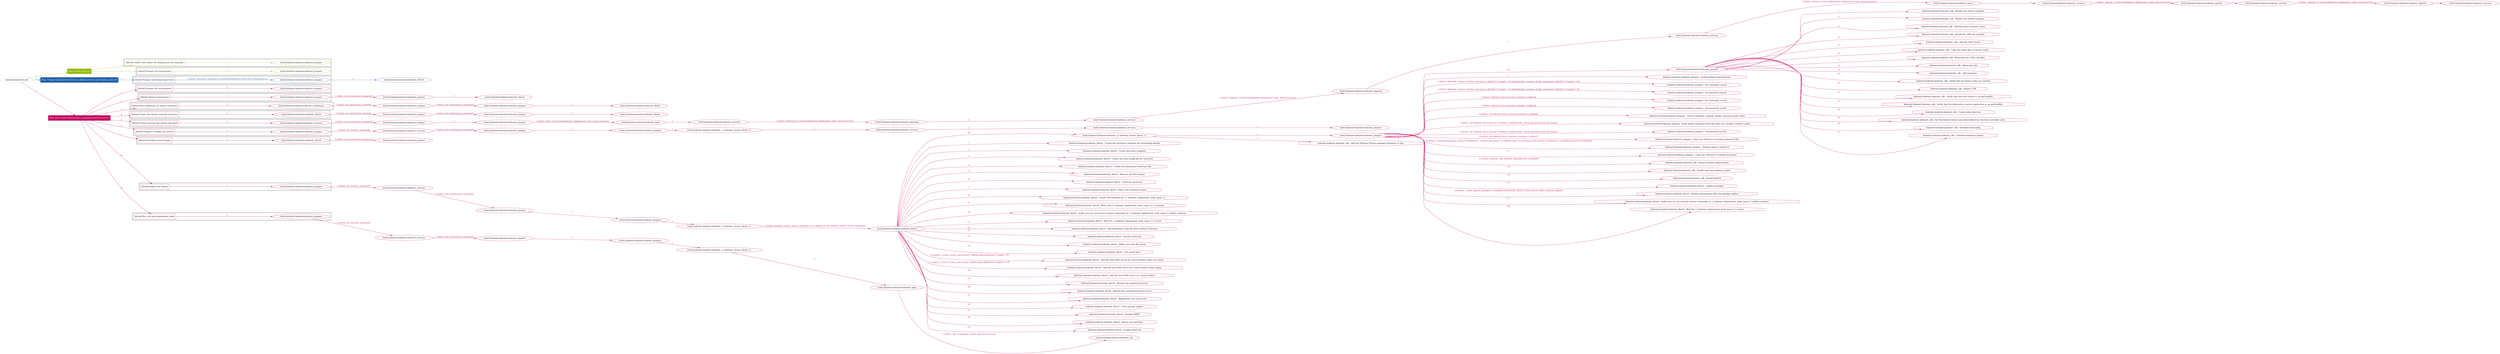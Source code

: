 digraph {
	graph [concentrate=true ordering=in rankdir=LR ratio=fill]
	edge [esep=5 sep=10]
	"kubeinit/playbook.yml" [id=root_node style=dotted]
	play_aae5579f [label="Play: Initial setup (1)" color="#95bc10" fontcolor="#ffffff" id=play_aae5579f shape=box style=filled tooltip=localhost]
	"kubeinit/playbook.yml" -> play_aae5579f [label="1 " color="#95bc10" fontcolor="#95bc10" id=edge_245062eb labeltooltip="1 " tooltip="1 "]
	subgraph "kubeinit.kubeinit.kubeinit_prepare" {
		role_b42b9b56 [label="[role] kubeinit.kubeinit.kubeinit_prepare" color="#95bc10" id=role_b42b9b56 tooltip="kubeinit.kubeinit.kubeinit_prepare"]
	}
	subgraph "kubeinit.kubeinit.kubeinit_prepare" {
		role_342c2dfe [label="[role] kubeinit.kubeinit.kubeinit_prepare" color="#95bc10" id=role_342c2dfe tooltip="kubeinit.kubeinit.kubeinit_prepare"]
	}
	subgraph "Play: Initial setup (1)" {
		play_aae5579f -> block_c3ea1d28 [label=1 color="#95bc10" fontcolor="#95bc10" id=edge_e703bfe7 labeltooltip=1 tooltip=1]
		subgraph cluster_block_c3ea1d28 {
			block_c3ea1d28 [label="[block] Gather facts about the deployment environment" color="#95bc10" id=block_c3ea1d28 labeltooltip="Gather facts about the deployment environment" shape=box tooltip="Gather facts about the deployment environment"]
			block_c3ea1d28 -> role_b42b9b56 [label="1 " color="#95bc10" fontcolor="#95bc10" id=edge_52a22aa9 labeltooltip="1 " tooltip="1 "]
		}
		play_aae5579f -> block_a3ead3e1 [label=2 color="#95bc10" fontcolor="#95bc10" id=edge_2a4ae859 labeltooltip=2 tooltip=2]
		subgraph cluster_block_a3ead3e1 {
			block_a3ead3e1 [label="[block] Prepare the hypervisors" color="#95bc10" id=block_a3ead3e1 labeltooltip="Prepare the hypervisors" shape=box tooltip="Prepare the hypervisors"]
			block_a3ead3e1 -> role_342c2dfe [label="1 " color="#95bc10" fontcolor="#95bc10" id=edge_5f9ef980 labeltooltip="1 " tooltip="1 "]
		}
	}
	play_ac97b51d [label="Play: Prepare all hypervisor hosts to deploy service and cluster nodes (0)" color="#2161ab" fontcolor="#ffffff" id=play_ac97b51d shape=box style=filled tooltip="Play: Prepare all hypervisor hosts to deploy service and cluster nodes (0)"]
	"kubeinit/playbook.yml" -> play_ac97b51d [label="2 " color="#2161ab" fontcolor="#2161ab" id=edge_1f5c86d6 labeltooltip="2 " tooltip="2 "]
	subgraph "kubeinit.kubeinit.kubeinit_libvirt" {
		role_cb6f570d [label="[role] kubeinit.kubeinit.kubeinit_libvirt" color="#2161ab" id=role_cb6f570d tooltip="kubeinit.kubeinit.kubeinit_libvirt"]
	}
	subgraph "kubeinit.kubeinit.kubeinit_prepare" {
		role_91ef0fc1 [label="[role] kubeinit.kubeinit.kubeinit_prepare" color="#2161ab" id=role_91ef0fc1 tooltip="kubeinit.kubeinit.kubeinit_prepare"]
		role_91ef0fc1 -> role_cb6f570d [label="1 " color="#2161ab" fontcolor="#2161ab" id=edge_7d0040c5 labeltooltip="1 " tooltip="1 "]
	}
	subgraph "Play: Prepare all hypervisor hosts to deploy service and cluster nodes (0)" {
		play_ac97b51d -> block_a32fe0f4 [label=1 color="#2161ab" fontcolor="#2161ab" id=edge_efaef16d labeltooltip=1 tooltip=1]
		subgraph cluster_block_a32fe0f4 {
			block_a32fe0f4 [label="[block] Prepare individual hypervisors" color="#2161ab" id=block_a32fe0f4 labeltooltip="Prepare individual hypervisors" shape=box tooltip="Prepare individual hypervisors"]
			block_a32fe0f4 -> role_91ef0fc1 [label="1 [when: inventory_hostname in hostvars['kubeinit-cluster-facts'].hypervisors]" color="#2161ab" fontcolor="#2161ab" id=edge_b94d5a4c labeltooltip="1 [when: inventory_hostname in hostvars['kubeinit-cluster-facts'].hypervisors]" tooltip="1 [when: inventory_hostname in hostvars['kubeinit-cluster-facts'].hypervisors]"]
		}
	}
	play_936fd65a [label="Play: Run cluster deployment on prepared hypervisors (1)" color="#c20a5d" fontcolor="#ffffff" id=play_936fd65a shape=box style=filled tooltip=localhost]
	"kubeinit/playbook.yml" -> play_936fd65a [label="3 " color="#c20a5d" fontcolor="#c20a5d" id=edge_5a27a895 labeltooltip="3 " tooltip="3 "]
	subgraph "kubeinit.kubeinit.kubeinit_prepare" {
		role_2ac3cd5d [label="[role] kubeinit.kubeinit.kubeinit_prepare" color="#c20a5d" id=role_2ac3cd5d tooltip="kubeinit.kubeinit.kubeinit_prepare"]
	}
	subgraph "kubeinit.kubeinit.kubeinit_libvirt" {
		role_0f4904f4 [label="[role] kubeinit.kubeinit.kubeinit_libvirt" color="#c20a5d" id=role_0f4904f4 tooltip="kubeinit.kubeinit.kubeinit_libvirt"]
	}
	subgraph "kubeinit.kubeinit.kubeinit_prepare" {
		role_ca233b10 [label="[role] kubeinit.kubeinit.kubeinit_prepare" color="#c20a5d" id=role_ca233b10 tooltip="kubeinit.kubeinit.kubeinit_prepare"]
		role_ca233b10 -> role_0f4904f4 [label="1 " color="#c20a5d" fontcolor="#c20a5d" id=edge_2a0ed8d2 labeltooltip="1 " tooltip="1 "]
	}
	subgraph "kubeinit.kubeinit.kubeinit_prepare" {
		role_16a78373 [label="[role] kubeinit.kubeinit.kubeinit_prepare" color="#c20a5d" id=role_16a78373 tooltip="kubeinit.kubeinit.kubeinit_prepare"]
		role_16a78373 -> role_ca233b10 [label="1 [when: not environment_prepared]" color="#c20a5d" fontcolor="#c20a5d" id=edge_b324b707 labeltooltip="1 [when: not environment_prepared]" tooltip="1 [when: not environment_prepared]"]
	}
	subgraph "kubeinit.kubeinit.kubeinit_libvirt" {
		role_cf29bd06 [label="[role] kubeinit.kubeinit.kubeinit_libvirt" color="#c20a5d" id=role_cf29bd06 tooltip="kubeinit.kubeinit.kubeinit_libvirt"]
	}
	subgraph "kubeinit.kubeinit.kubeinit_prepare" {
		role_1ae277d8 [label="[role] kubeinit.kubeinit.kubeinit_prepare" color="#c20a5d" id=role_1ae277d8 tooltip="kubeinit.kubeinit.kubeinit_prepare"]
		role_1ae277d8 -> role_cf29bd06 [label="1 " color="#c20a5d" fontcolor="#c20a5d" id=edge_62de5600 labeltooltip="1 " tooltip="1 "]
	}
	subgraph "kubeinit.kubeinit.kubeinit_prepare" {
		role_71be542e [label="[role] kubeinit.kubeinit.kubeinit_prepare" color="#c20a5d" id=role_71be542e tooltip="kubeinit.kubeinit.kubeinit_prepare"]
		role_71be542e -> role_1ae277d8 [label="1 [when: not environment_prepared]" color="#c20a5d" fontcolor="#c20a5d" id=edge_0198f72d labeltooltip="1 [when: not environment_prepared]" tooltip="1 [when: not environment_prepared]"]
	}
	subgraph "kubeinit.kubeinit.kubeinit_validations" {
		role_edfb6a26 [label="[role] kubeinit.kubeinit.kubeinit_validations" color="#c20a5d" id=role_edfb6a26 tooltip="kubeinit.kubeinit.kubeinit_validations"]
		role_edfb6a26 -> role_71be542e [label="1 [when: not hypervisors_cleaned]" color="#c20a5d" fontcolor="#c20a5d" id=edge_3193e548 labeltooltip="1 [when: not hypervisors_cleaned]" tooltip="1 [when: not hypervisors_cleaned]"]
	}
	subgraph "kubeinit.kubeinit.kubeinit_libvirt" {
		role_b3f9cfc2 [label="[role] kubeinit.kubeinit.kubeinit_libvirt" color="#c20a5d" id=role_b3f9cfc2 tooltip="kubeinit.kubeinit.kubeinit_libvirt"]
	}
	subgraph "kubeinit.kubeinit.kubeinit_prepare" {
		role_e59156c8 [label="[role] kubeinit.kubeinit.kubeinit_prepare" color="#c20a5d" id=role_e59156c8 tooltip="kubeinit.kubeinit.kubeinit_prepare"]
		role_e59156c8 -> role_b3f9cfc2 [label="1 " color="#c20a5d" fontcolor="#c20a5d" id=edge_97e5a172 labeltooltip="1 " tooltip="1 "]
	}
	subgraph "kubeinit.kubeinit.kubeinit_prepare" {
		role_98b8bcb9 [label="[role] kubeinit.kubeinit.kubeinit_prepare" color="#c20a5d" id=role_98b8bcb9 tooltip="kubeinit.kubeinit.kubeinit_prepare"]
		role_98b8bcb9 -> role_e59156c8 [label="1 [when: not environment_prepared]" color="#c20a5d" fontcolor="#c20a5d" id=edge_e7672ef4 labeltooltip="1 [when: not environment_prepared]" tooltip="1 [when: not environment_prepared]"]
	}
	subgraph "kubeinit.kubeinit.kubeinit_libvirt" {
		role_a28d9040 [label="[role] kubeinit.kubeinit.kubeinit_libvirt" color="#c20a5d" id=role_a28d9040 tooltip="kubeinit.kubeinit.kubeinit_libvirt"]
		role_a28d9040 -> role_98b8bcb9 [label="1 [when: not hypervisors_cleaned]" color="#c20a5d" fontcolor="#c20a5d" id=edge_8a3e3bf3 labeltooltip="1 [when: not hypervisors_cleaned]" tooltip="1 [when: not hypervisors_cleaned]"]
	}
	subgraph "kubeinit.kubeinit.kubeinit_services" {
		role_c08c07d2 [label="[role] kubeinit.kubeinit.kubeinit_services" color="#c20a5d" id=role_c08c07d2 tooltip="kubeinit.kubeinit.kubeinit_services"]
	}
	subgraph "kubeinit.kubeinit.kubeinit_registry" {
		role_a36d8e6c [label="[role] kubeinit.kubeinit.kubeinit_registry" color="#c20a5d" id=role_a36d8e6c tooltip="kubeinit.kubeinit.kubeinit_registry"]
		role_a36d8e6c -> role_c08c07d2 [label="1 " color="#c20a5d" fontcolor="#c20a5d" id=edge_01583a6e labeltooltip="1 " tooltip="1 "]
	}
	subgraph "kubeinit.kubeinit.kubeinit_services" {
		role_96f89540 [label="[role] kubeinit.kubeinit.kubeinit_services" color="#c20a5d" id=role_96f89540 tooltip="kubeinit.kubeinit.kubeinit_services"]
		role_96f89540 -> role_a36d8e6c [label="1 [when: 'registry' in hostvars[kubeinit_deployment_node_name].services]" color="#c20a5d" fontcolor="#c20a5d" id=edge_b2d9425e labeltooltip="1 [when: 'registry' in hostvars[kubeinit_deployment_node_name].services]" tooltip="1 [when: 'registry' in hostvars[kubeinit_deployment_node_name].services]"]
	}
	subgraph "kubeinit.kubeinit.kubeinit_apache" {
		role_7db6ebe7 [label="[role] kubeinit.kubeinit.kubeinit_apache" color="#c20a5d" id=role_7db6ebe7 tooltip="kubeinit.kubeinit.kubeinit_apache"]
		role_7db6ebe7 -> role_96f89540 [label="1 " color="#c20a5d" fontcolor="#c20a5d" id=edge_2f7b3bc1 labeltooltip="1 " tooltip="1 "]
	}
	subgraph "kubeinit.kubeinit.kubeinit_services" {
		role_e693b085 [label="[role] kubeinit.kubeinit.kubeinit_services" color="#c20a5d" id=role_e693b085 tooltip="kubeinit.kubeinit.kubeinit_services"]
		role_e693b085 -> role_7db6ebe7 [label="1 [when: 'apache' in hostvars[kubeinit_deployment_node_name].services]" color="#c20a5d" fontcolor="#c20a5d" id=edge_4d868abb labeltooltip="1 [when: 'apache' in hostvars[kubeinit_deployment_node_name].services]" tooltip="1 [when: 'apache' in hostvars[kubeinit_deployment_node_name].services]"]
	}
	subgraph "kubeinit.kubeinit.kubeinit_nexus" {
		role_f6258652 [label="[role] kubeinit.kubeinit.kubeinit_nexus" color="#c20a5d" id=role_f6258652 tooltip="kubeinit.kubeinit.kubeinit_nexus"]
		role_f6258652 -> role_e693b085 [label="1 " color="#c20a5d" fontcolor="#c20a5d" id=edge_e92936f3 labeltooltip="1 " tooltip="1 "]
	}
	subgraph "kubeinit.kubeinit.kubeinit_services" {
		role_f98a6236 [label="[role] kubeinit.kubeinit.kubeinit_services" color="#c20a5d" id=role_f98a6236 tooltip="kubeinit.kubeinit.kubeinit_services"]
		role_f98a6236 -> role_f6258652 [label="1 [when: 'nexus' in hostvars[kubeinit_deployment_node_name].services]" color="#c20a5d" fontcolor="#c20a5d" id=edge_1fdf7947 labeltooltip="1 [when: 'nexus' in hostvars[kubeinit_deployment_node_name].services]" tooltip="1 [when: 'nexus' in hostvars[kubeinit_deployment_node_name].services]"]
	}
	subgraph "kubeinit.kubeinit.kubeinit_haproxy" {
		role_cb920c15 [label="[role] kubeinit.kubeinit.kubeinit_haproxy" color="#c20a5d" id=role_cb920c15 tooltip="kubeinit.kubeinit.kubeinit_haproxy"]
		role_cb920c15 -> role_f98a6236 [label="1 " color="#c20a5d" fontcolor="#c20a5d" id=edge_ed5a5b0b labeltooltip="1 " tooltip="1 "]
	}
	subgraph "kubeinit.kubeinit.kubeinit_services" {
		role_9df8667e [label="[role] kubeinit.kubeinit.kubeinit_services" color="#c20a5d" id=role_9df8667e tooltip="kubeinit.kubeinit.kubeinit_services"]
		role_9df8667e -> role_cb920c15 [label="1 [when: 'haproxy' in hostvars[kubeinit_deployment_node_name].services]" color="#c20a5d" fontcolor="#c20a5d" id=edge_07168baf labeltooltip="1 [when: 'haproxy' in hostvars[kubeinit_deployment_node_name].services]" tooltip="1 [when: 'haproxy' in hostvars[kubeinit_deployment_node_name].services]"]
	}
	subgraph "kubeinit.kubeinit.kubeinit_dnsmasq" {
		role_c28a191c [label="[role] kubeinit.kubeinit.kubeinit_dnsmasq" color="#c20a5d" id=role_c28a191c tooltip="kubeinit.kubeinit.kubeinit_dnsmasq"]
		role_c28a191c -> role_9df8667e [label="1 " color="#c20a5d" fontcolor="#c20a5d" id=edge_512df6ee labeltooltip="1 " tooltip="1 "]
	}
	subgraph "kubeinit.kubeinit.kubeinit_services" {
		role_f8fd69ca [label="[role] kubeinit.kubeinit.kubeinit_services" color="#c20a5d" id=role_f8fd69ca tooltip="kubeinit.kubeinit.kubeinit_services"]
		role_f8fd69ca -> role_c28a191c [label="1 [when: 'dnsmasq' in hostvars[kubeinit_deployment_node_name].services]" color="#c20a5d" fontcolor="#c20a5d" id=edge_adfca6fe labeltooltip="1 [when: 'dnsmasq' in hostvars[kubeinit_deployment_node_name].services]" tooltip="1 [when: 'dnsmasq' in hostvars[kubeinit_deployment_node_name].services]"]
	}
	subgraph "kubeinit.kubeinit.kubeinit_bind" {
		role_d25fd820 [label="[role] kubeinit.kubeinit.kubeinit_bind" color="#c20a5d" id=role_d25fd820 tooltip="kubeinit.kubeinit.kubeinit_bind"]
		role_d25fd820 -> role_f8fd69ca [label="1 " color="#c20a5d" fontcolor="#c20a5d" id=edge_662fe54e labeltooltip="1 " tooltip="1 "]
	}
	subgraph "kubeinit.kubeinit.kubeinit_prepare" {
		role_a544a7f0 [label="[role] kubeinit.kubeinit.kubeinit_prepare" color="#c20a5d" id=role_a544a7f0 tooltip="kubeinit.kubeinit.kubeinit_prepare"]
		role_a544a7f0 -> role_d25fd820 [label="1 [when: 'bind' in hostvars[kubeinit_deployment_node_name].services]" color="#c20a5d" fontcolor="#c20a5d" id=edge_75cd5891 labeltooltip="1 [when: 'bind' in hostvars[kubeinit_deployment_node_name].services]" tooltip="1 [when: 'bind' in hostvars[kubeinit_deployment_node_name].services]"]
	}
	subgraph "kubeinit.kubeinit.kubeinit_prepare" {
		role_96cab979 [label="[role] kubeinit.kubeinit.kubeinit_prepare" color="#c20a5d" id=role_96cab979 tooltip="kubeinit.kubeinit.kubeinit_prepare"]
		role_96cab979 -> role_a544a7f0 [label="1 " color="#c20a5d" fontcolor="#c20a5d" id=edge_3d36ad15 labeltooltip="1 " tooltip="1 "]
	}
	subgraph "kubeinit.kubeinit.kubeinit_services" {
		role_5a205a4c [label="[role] kubeinit.kubeinit.kubeinit_services" color="#c20a5d" id=role_5a205a4c tooltip="kubeinit.kubeinit.kubeinit_services"]
		role_5a205a4c -> role_96cab979 [label="1 [when: not environment_prepared]" color="#c20a5d" fontcolor="#c20a5d" id=edge_0f3a70f2 labeltooltip="1 [when: not environment_prepared]" tooltip="1 [when: not environment_prepared]"]
	}
	subgraph "kubeinit.kubeinit.kubeinit_prepare" {
		role_be1b6436 [label="[role] kubeinit.kubeinit.kubeinit_prepare" color="#c20a5d" id=role_be1b6436 tooltip="kubeinit.kubeinit.kubeinit_prepare"]
	}
	subgraph "kubeinit.kubeinit.kubeinit_services" {
		role_213d8998 [label="[role] kubeinit.kubeinit.kubeinit_services" color="#c20a5d" id=role_213d8998 tooltip="kubeinit.kubeinit.kubeinit_services"]
		role_213d8998 -> role_be1b6436 [label="1 " color="#c20a5d" fontcolor="#c20a5d" id=edge_6f6490d6 labeltooltip="1 " tooltip="1 "]
	}
	subgraph "kubeinit.kubeinit.kubeinit_services" {
		role_89b50c22 [label="[role] kubeinit.kubeinit.kubeinit_services" color="#c20a5d" id=role_89b50c22 tooltip="kubeinit.kubeinit.kubeinit_services"]
		role_89b50c22 -> role_213d8998 [label="1 " color="#c20a5d" fontcolor="#c20a5d" id=edge_0bca4d7e labeltooltip="1 " tooltip="1 "]
	}
	subgraph "kubeinit.kubeinit.kubeinit_{{ kubeinit_cluster_distro }}" {
		role_e2b87b31 [label="[role] kubeinit.kubeinit.kubeinit_{{ kubeinit_cluster_distro }}" color="#c20a5d" id=role_e2b87b31 tooltip="kubeinit.kubeinit.kubeinit_{{ kubeinit_cluster_distro }}"]
		role_e2b87b31 -> role_89b50c22 [label="1 " color="#c20a5d" fontcolor="#c20a5d" id=edge_3a9438be labeltooltip="1 " tooltip="1 "]
	}
	subgraph "kubeinit.kubeinit.kubeinit_prepare" {
		role_d7eb9d44 [label="[role] kubeinit.kubeinit.kubeinit_prepare" color="#c20a5d" id=role_d7eb9d44 tooltip="kubeinit.kubeinit.kubeinit_prepare"]
		role_d7eb9d44 -> role_e2b87b31 [label="1 " color="#c20a5d" fontcolor="#c20a5d" id=edge_33a91995 labeltooltip="1 " tooltip="1 "]
	}
	subgraph "kubeinit.kubeinit.kubeinit_prepare" {
		role_a843a1bc [label="[role] kubeinit.kubeinit.kubeinit_prepare" color="#c20a5d" id=role_a843a1bc tooltip="kubeinit.kubeinit.kubeinit_prepare"]
		role_a843a1bc -> role_d7eb9d44 [label="1 " color="#c20a5d" fontcolor="#c20a5d" id=edge_edf4cc7e labeltooltip="1 " tooltip="1 "]
	}
	subgraph "kubeinit.kubeinit.kubeinit_services" {
		role_0cbc3ad2 [label="[role] kubeinit.kubeinit.kubeinit_services" color="#c20a5d" id=role_0cbc3ad2 tooltip="kubeinit.kubeinit.kubeinit_services"]
		role_0cbc3ad2 -> role_a843a1bc [label="1 [when: not environment_prepared]" color="#c20a5d" fontcolor="#c20a5d" id=edge_55952310 labeltooltip="1 [when: not environment_prepared]" tooltip="1 [when: not environment_prepared]"]
	}
	subgraph "kubeinit.kubeinit.kubeinit_prepare" {
		role_1abb53b3 [label="[role] kubeinit.kubeinit.kubeinit_prepare" color="#c20a5d" id=role_1abb53b3 tooltip="kubeinit.kubeinit.kubeinit_prepare"]
		role_1abb53b3 -> role_0cbc3ad2 [label="1 [when: not services_prepared]" color="#c20a5d" fontcolor="#c20a5d" id=edge_b874d152 labeltooltip="1 [when: not services_prepared]" tooltip="1 [when: not services_prepared]"]
	}
	subgraph "kubeinit.kubeinit.kubeinit_prepare" {
		role_b3cbca1b [label="[role] kubeinit.kubeinit.kubeinit_prepare" color="#c20a5d" id=role_b3cbca1b tooltip="kubeinit.kubeinit.kubeinit_prepare"]
	}
	subgraph "kubeinit.kubeinit.kubeinit_libvirt" {
		role_38707e8e [label="[role] kubeinit.kubeinit.kubeinit_libvirt" color="#c20a5d" id=role_38707e8e tooltip="kubeinit.kubeinit.kubeinit_libvirt"]
		role_38707e8e -> role_b3cbca1b [label="1 [when: not environment_prepared]" color="#c20a5d" fontcolor="#c20a5d" id=edge_378329ca labeltooltip="1 [when: not environment_prepared]" tooltip="1 [when: not environment_prepared]"]
	}
	subgraph "kubeinit.kubeinit.kubeinit_prepare" {
		role_57f31769 [label="[role] kubeinit.kubeinit.kubeinit_prepare" color="#c20a5d" id=role_57f31769 tooltip="kubeinit.kubeinit.kubeinit_prepare"]
		task_8fb788b9 [label="kubeinit.kubeinit.kubeinit_cdk : Render the cluster template" color="#c20a5d" hello="kubeinit.kubeinit.kubeinit_cdk : Render the cluster template" id=task_8fb788b9 shape=octagon tooltip="kubeinit.kubeinit.kubeinit_cdk : Render the cluster template"]
		role_57f31769 -> task_8fb788b9 [label="1 " color="#c20a5d" fontcolor="#c20a5d" id=edge_6bc83397 labeltooltip="1 " tooltip="1 "]
		task_8c11aacf [label="kubeinit.kubeinit.kubeinit_cdk : Render the bundle template" color="#c20a5d" hello="kubeinit.kubeinit.kubeinit_cdk : Render the bundle template" id=task_8c11aacf shape=octagon tooltip="kubeinit.kubeinit.kubeinit_cdk : Render the bundle template"]
		role_57f31769 -> task_8c11aacf [label="2 " color="#c20a5d" fontcolor="#c20a5d" id=edge_01083960 labeltooltip="2 " tooltip="2 "]
		task_de5c1638 [label="kubeinit.kubeinit.kubeinit_cdk : Add host keys to known_hosts" color="#c20a5d" hello="kubeinit.kubeinit.kubeinit_cdk : Add host keys to known_hosts" id=task_de5c1638 shape=octagon tooltip="kubeinit.kubeinit.kubeinit_cdk : Add host keys to known_hosts"]
		role_57f31769 -> task_de5c1638 [label="3 " color="#c20a5d" fontcolor="#c20a5d" id=edge_21275d29 labeltooltip="3 " tooltip="3 "]
		task_d5920d27 [label="kubeinit.kubeinit.kubeinit_cdk : Install the CDK juju installer" color="#c20a5d" hello="kubeinit.kubeinit.kubeinit_cdk : Install the CDK juju installer" id=task_d5920d27 shape=octagon tooltip="kubeinit.kubeinit.kubeinit_cdk : Install the CDK juju installer"]
		role_57f31769 -> task_d5920d27 [label="4 " color="#c20a5d" fontcolor="#c20a5d" id=edge_41bc974b labeltooltip="4 " tooltip="4 "]
		task_56438dd2 [label="kubeinit.kubeinit.kubeinit_cdk : Add the CDK cluster" color="#c20a5d" hello="kubeinit.kubeinit.kubeinit_cdk : Add the CDK cluster" id=task_56438dd2 shape=octagon tooltip="kubeinit.kubeinit.kubeinit_cdk : Add the CDK cluster"]
		role_57f31769 -> task_56438dd2 [label="5 " color="#c20a5d" fontcolor="#c20a5d" id=edge_35523e88 labeltooltip="5 " tooltip="5 "]
		task_330d6568 [label="kubeinit.kubeinit.kubeinit_cdk : Copy juju client key to cluster nodes" color="#c20a5d" hello="kubeinit.kubeinit.kubeinit_cdk : Copy juju client key to cluster nodes" id=task_330d6568 shape=octagon tooltip="kubeinit.kubeinit.kubeinit_cdk : Copy juju client key to cluster nodes"]
		role_57f31769 -> task_330d6568 [label="6 " color="#c20a5d" fontcolor="#c20a5d" id=edge_e297cfff labeltooltip="6 " tooltip="6 "]
		task_e2ae105b [label="kubeinit.kubeinit.kubeinit_cdk : Bootstrap the CDK controller" color="#c20a5d" hello="kubeinit.kubeinit.kubeinit_cdk : Bootstrap the CDK controller" id=task_e2ae105b shape=octagon tooltip="kubeinit.kubeinit.kubeinit_cdk : Bootstrap the CDK controller"]
		role_57f31769 -> task_e2ae105b [label="7 " color="#c20a5d" fontcolor="#c20a5d" id=edge_cf881556 labeltooltip="7 " tooltip="7 "]
		task_625c74c9 [label="kubeinit.kubeinit.kubeinit_cdk : Show juju info" color="#c20a5d" hello="kubeinit.kubeinit.kubeinit_cdk : Show juju info" id=task_625c74c9 shape=octagon tooltip="kubeinit.kubeinit.kubeinit_cdk : Show juju info"]
		role_57f31769 -> task_625c74c9 [label="8 " color="#c20a5d" fontcolor="#c20a5d" id=edge_4ab73553 labeltooltip="8 " tooltip="8 "]
		task_009c2caf [label="kubeinit.kubeinit.kubeinit_cdk : Add machines" color="#c20a5d" hello="kubeinit.kubeinit.kubeinit_cdk : Add machines" id=task_009c2caf shape=octagon tooltip="kubeinit.kubeinit.kubeinit_cdk : Add machines"]
		role_57f31769 -> task_009c2caf [label="9 " color="#c20a5d" fontcolor="#c20a5d" id=edge_a1b2a25d labeltooltip="9 " tooltip="9 "]
		task_878f68a1 [label="kubeinit.kubeinit.kubeinit_cdk : Verify that all cluster nodes are started" color="#c20a5d" hello="kubeinit.kubeinit.kubeinit_cdk : Verify that all cluster nodes are started" id=task_878f68a1 shape=octagon tooltip="kubeinit.kubeinit.kubeinit_cdk : Verify that all cluster nodes are started"]
		role_57f31769 -> task_878f68a1 [label="10 " color="#c20a5d" fontcolor="#c20a5d" id=edge_72050075 labeltooltip="10 " tooltip="10 "]
		task_988bc5f7 [label="kubeinit.kubeinit.kubeinit_cdk : Deploy CDK" color="#c20a5d" hello="kubeinit.kubeinit.kubeinit_cdk : Deploy CDK" id=task_988bc5f7 shape=octagon tooltip="kubeinit.kubeinit.kubeinit_cdk : Deploy CDK"]
		role_57f31769 -> task_988bc5f7 [label="11 " color="#c20a5d" fontcolor="#c20a5d" id=edge_be836b30 labeltooltip="11 " tooltip="11 "]
		task_5097eb6e [label="kubeinit.kubeinit.kubeinit_cdk : Verify that the etcd cluster is up and healthy" color="#c20a5d" hello="kubeinit.kubeinit.kubeinit_cdk : Verify that the etcd cluster is up and healthy" id=task_5097eb6e shape=octagon tooltip="kubeinit.kubeinit.kubeinit_cdk : Verify that the etcd cluster is up and healthy"]
		role_57f31769 -> task_5097eb6e [label="12 " color="#c20a5d" fontcolor="#c20a5d" id=edge_684ec49b labeltooltip="12 " tooltip="12 "]
		task_a968c0c9 [label="kubeinit.kubeinit.kubeinit_cdk : Verify that the kubernetes_master application is up and healthy" color="#c20a5d" hello="kubeinit.kubeinit.kubeinit_cdk : Verify that the kubernetes_master application is up and healthy" id=task_a968c0c9 shape=octagon tooltip="kubeinit.kubeinit.kubeinit_cdk : Verify that the kubernetes_master application is up and healthy"]
		role_57f31769 -> task_a968c0c9 [label="13 " color="#c20a5d" fontcolor="#c20a5d" id=edge_d7b59a1b labeltooltip="13 " tooltip="13 "]
		task_20677bb7 [label="kubeinit.kubeinit.kubeinit_cdk : Create kube directory" color="#c20a5d" hello="kubeinit.kubeinit.kubeinit_cdk : Create kube directory" id=task_20677bb7 shape=octagon tooltip="kubeinit.kubeinit.kubeinit_cdk : Create kube directory"]
		role_57f31769 -> task_20677bb7 [label="14 " color="#c20a5d" fontcolor="#c20a5d" id=edge_9bf9441a labeltooltip="14 " tooltip="14 "]
		task_8ccec202 [label="kubeinit.kubeinit.kubeinit_cdk : Get the kubectl binary and kubeconfig from the first controller node" color="#c20a5d" hello="kubeinit.kubeinit.kubeinit_cdk : Get the kubectl binary and kubeconfig from the first controller node" id=task_8ccec202 shape=octagon tooltip="kubeinit.kubeinit.kubeinit_cdk : Get the kubectl binary and kubeconfig from the first controller node"]
		role_57f31769 -> task_8ccec202 [label="15 " color="#c20a5d" fontcolor="#c20a5d" id=edge_3c5c670d labeltooltip="15 " tooltip="15 "]
		task_25be516d [label="kubeinit.kubeinit.kubeinit_cdk : Autoload kubeconfig" color="#c20a5d" hello="kubeinit.kubeinit.kubeinit_cdk : Autoload kubeconfig" id=task_25be516d shape=octagon tooltip="kubeinit.kubeinit.kubeinit_cdk : Autoload kubeconfig"]
		role_57f31769 -> task_25be516d [label="16 " color="#c20a5d" fontcolor="#c20a5d" id=edge_3f7d3da9 labeltooltip="16 " tooltip="16 "]
		task_2becfbc8 [label="kubeinit.kubeinit.kubeinit_cdk : Finished deploying cluster" color="#c20a5d" hello="kubeinit.kubeinit.kubeinit_cdk : Finished deploying cluster" id=task_2becfbc8 shape=octagon tooltip="kubeinit.kubeinit.kubeinit_cdk : Finished deploying cluster"]
		role_57f31769 -> task_2becfbc8 [label="17 " color="#c20a5d" fontcolor="#c20a5d" id=edge_0df00975 labeltooltip="17 " tooltip="17 "]
	}
	subgraph "kubeinit.kubeinit.kubeinit_prepare" {
		role_6905332d [label="[role] kubeinit.kubeinit.kubeinit_prepare" color="#c20a5d" id=role_6905332d tooltip="kubeinit.kubeinit.kubeinit_prepare"]
		task_f281bdf4 [label="kubeinit.kubeinit.kubeinit_prepare : Install podman dependencies" color="#c20a5d" hello="kubeinit.kubeinit.kubeinit_prepare : Install podman dependencies" id=task_f281bdf4 shape=octagon tooltip="kubeinit.kubeinit.kubeinit_prepare : Install podman dependencies"]
		role_6905332d -> task_f281bdf4 [label="1 " color="#c20a5d" fontcolor="#c20a5d" id=edge_cc29f007 labeltooltip="1 " tooltip="1 "]
		task_240fe3ba [label="kubeinit.kubeinit.kubeinit_prepare : Set username_secret" color="#c20a5d" hello="kubeinit.kubeinit.kubeinit_prepare : Set username_secret" id=task_240fe3ba shape=octagon tooltip="kubeinit.kubeinit.kubeinit_prepare : Set username_secret"]
		role_6905332d -> task_240fe3ba [label="2 [when: (kubeinit_common_docker_username | default('') | length > 0) and (kubeinit_common_docker_password | default('') | length > 0)]" color="#c20a5d" fontcolor="#c20a5d" id=edge_df53e353 labeltooltip="2 [when: (kubeinit_common_docker_username | default('') | length > 0) and (kubeinit_common_docker_password | default('') | length > 0)]" tooltip="2 [when: (kubeinit_common_docker_username | default('') | length > 0) and (kubeinit_common_docker_password | default('') | length > 0)]"]
		task_52c56efd [label="kubeinit.kubeinit.kubeinit_prepare : Set password_secret" color="#c20a5d" hello="kubeinit.kubeinit.kubeinit_prepare : Set password_secret" id=task_52c56efd shape=octagon tooltip="kubeinit.kubeinit.kubeinit_prepare : Set password_secret"]
		role_6905332d -> task_52c56efd [label="3 [when: (kubeinit_common_docker_username | default('') | length > 0) and (kubeinit_common_docker_password | default('') | length > 0)]" color="#c20a5d" fontcolor="#c20a5d" id=edge_be66339a labeltooltip="3 [when: (kubeinit_common_docker_username | default('') | length > 0) and (kubeinit_common_docker_password | default('') | length > 0)]" tooltip="3 [when: (kubeinit_common_docker_username | default('') | length > 0) and (kubeinit_common_docker_password | default('') | length > 0)]"]
		task_6f9d98a4 [label="kubeinit.kubeinit.kubeinit_prepare : Set username_secret" color="#c20a5d" hello="kubeinit.kubeinit.kubeinit_prepare : Set username_secret" id=task_6f9d98a4 shape=octagon tooltip="kubeinit.kubeinit.kubeinit_prepare : Set username_secret"]
		role_6905332d -> task_6f9d98a4 [label="4 [when: kubeinit_facts_hostvars.container_run|bool]" color="#c20a5d" fontcolor="#c20a5d" id=edge_9f964409 labeltooltip="4 [when: kubeinit_facts_hostvars.container_run|bool]" tooltip="4 [when: kubeinit_facts_hostvars.container_run|bool]"]
		task_53890222 [label="kubeinit.kubeinit.kubeinit_prepare : Set password_secret" color="#c20a5d" hello="kubeinit.kubeinit.kubeinit_prepare : Set password_secret" id=task_53890222 shape=octagon tooltip="kubeinit.kubeinit.kubeinit_prepare : Set password_secret"]
		role_6905332d -> task_53890222 [label="5 [when: kubeinit_facts_hostvars.container_run|bool]" color="#c20a5d" fontcolor="#c20a5d" id=edge_bfb835d2 labeltooltip="5 [when: kubeinit_facts_hostvars.container_run|bool]" tooltip="5 [when: kubeinit_facts_hostvars.container_run|bool]"]
		task_85e0cee9 [label="kubeinit.kubeinit.kubeinit_prepare : Check if kubeinit_common_docker_password path exists" color="#c20a5d" hello="kubeinit.kubeinit.kubeinit_prepare : Check if kubeinit_common_docker_password path exists" id=task_85e0cee9 shape=octagon tooltip="kubeinit.kubeinit.kubeinit_prepare : Check if kubeinit_common_docker_password path exists"]
		role_6905332d -> task_85e0cee9 [label="6 [when: not kubeinit_facts_hostvars.container_run|bool]" color="#c20a5d" fontcolor="#c20a5d" id=edge_8d98b86f labeltooltip="6 [when: not kubeinit_facts_hostvars.container_run|bool]" tooltip="6 [when: not kubeinit_facts_hostvars.container_run|bool]"]
		task_15e18bbb [label="kubeinit.kubeinit.kubeinit_prepare : Read docker password from file when the variable contains a path" color="#c20a5d" hello="kubeinit.kubeinit.kubeinit_prepare : Read docker password from file when the variable contains a path" id=task_15e18bbb shape=octagon tooltip="kubeinit.kubeinit.kubeinit_prepare : Read docker password from file when the variable contains a path"]
		role_6905332d -> task_15e18bbb [label="7 [when: not kubeinit_facts_hostvars.container_run|bool and _result_password_stat.stat.exists]" color="#c20a5d" fontcolor="#c20a5d" id=edge_ac2c407b labeltooltip="7 [when: not kubeinit_facts_hostvars.container_run|bool and _result_password_stat.stat.exists]" tooltip="7 [when: not kubeinit_facts_hostvars.container_run|bool and _result_password_stat.stat.exists]"]
		task_c924e6d9 [label="kubeinit.kubeinit.kubeinit_prepare : Set password secret" color="#c20a5d" hello="kubeinit.kubeinit.kubeinit_prepare : Set password secret" id=task_c924e6d9 shape=octagon tooltip="kubeinit.kubeinit.kubeinit_prepare : Set password secret"]
		role_6905332d -> task_c924e6d9 [label="8 [when: not kubeinit_facts_hostvars.container_run|bool and _result_password_stat.stat.exists]" color="#c20a5d" fontcolor="#c20a5d" id=edge_a198473d labeltooltip="8 [when: not kubeinit_facts_hostvars.container_run|bool and _result_password_stat.stat.exists]" tooltip="8 [when: not kubeinit_facts_hostvars.container_run|bool and _result_password_stat.stat.exists]"]
		task_1ae3e670 [label="kubeinit.kubeinit.kubeinit_prepare : Clear any reference to docker password info" color="#c20a5d" hello="kubeinit.kubeinit.kubeinit_prepare : Clear any reference to docker password info" id=task_1ae3e670 shape=octagon tooltip="kubeinit.kubeinit.kubeinit_prepare : Clear any reference to docker password info"]
		role_6905332d -> task_1ae3e670 [label="9 [when: not kubeinit_facts_hostvars.container_run|bool]" color="#c20a5d" fontcolor="#c20a5d" id=edge_547374c1 labeltooltip="9 [when: not kubeinit_facts_hostvars.container_run|bool]" tooltip="9 [when: not kubeinit_facts_hostvars.container_run|bool]"]
		task_b46f3871 [label="kubeinit.kubeinit.kubeinit_prepare : Podman login to docker.io" color="#c20a5d" hello="kubeinit.kubeinit.kubeinit_prepare : Podman login to docker.io" id=task_b46f3871 shape=octagon tooltip="kubeinit.kubeinit.kubeinit_prepare : Podman login to docker.io"]
		role_6905332d -> task_b46f3871 [label="10 [when: (_results['username_secret'] is defined or _results['username'] is defined) and (_results['password_secret'] is defined or _results['password'] is defined)]" color="#c20a5d" fontcolor="#c20a5d" id=edge_0428aac6 labeltooltip="10 [when: (_results['username_secret'] is defined or _results['username'] is defined) and (_results['password_secret'] is defined or _results['password'] is defined)]" tooltip="10 [when: (_results['username_secret'] is defined or _results['username'] is defined) and (_results['password_secret'] is defined or _results['password'] is defined)]"]
		task_9f65ec44 [label="kubeinit.kubeinit.kubeinit_prepare : Clear any reference to docker password" color="#c20a5d" hello="kubeinit.kubeinit.kubeinit_prepare : Clear any reference to docker password" id=task_9f65ec44 shape=octagon tooltip="kubeinit.kubeinit.kubeinit_prepare : Clear any reference to docker password"]
		role_6905332d -> task_9f65ec44 [label="11 " color="#c20a5d" fontcolor="#c20a5d" id=edge_10327efc labeltooltip="11 " tooltip="11 "]
		task_a1ed7a3f [label="kubeinit.kubeinit.kubeinit_cdk : Install common requirements" color="#c20a5d" hello="kubeinit.kubeinit.kubeinit_cdk : Install common requirements" id=task_a1ed7a3f shape=octagon tooltip="kubeinit.kubeinit.kubeinit_cdk : Install common requirements"]
		role_6905332d -> task_a1ed7a3f [label="12 [when: kubeinit_cdk_common_dependencies is defined]" color="#c20a5d" fontcolor="#c20a5d" id=edge_ded32069 labeltooltip="12 [when: kubeinit_cdk_common_dependencies is defined]" tooltip="12 [when: kubeinit_cdk_common_dependencies is defined]"]
		task_bb2d8838 [label="kubeinit.kubeinit.kubeinit_cdk : Enable and start podman.socket" color="#c20a5d" hello="kubeinit.kubeinit.kubeinit_cdk : Enable and start podman.socket" id=task_bb2d8838 shape=octagon tooltip="kubeinit.kubeinit.kubeinit_cdk : Enable and start podman.socket"]
		role_6905332d -> task_bb2d8838 [label="13 " color="#c20a5d" fontcolor="#c20a5d" id=edge_2f9feb22 labeltooltip="13 " tooltip="13 "]
		task_23917657 [label="kubeinit.kubeinit.kubeinit_cdk : Install kubectl" color="#c20a5d" hello="kubeinit.kubeinit.kubeinit_cdk : Install kubectl" id=task_23917657 shape=octagon tooltip="kubeinit.kubeinit.kubeinit_cdk : Install kubectl"]
		role_6905332d -> task_23917657 [label="14 " color="#c20a5d" fontcolor="#c20a5d" id=edge_86973e5b labeltooltip="14 " tooltip="14 "]
		task_c41b2d04 [label="kubeinit.kubeinit.kubeinit_libvirt : Update packages" color="#c20a5d" hello="kubeinit.kubeinit.kubeinit_libvirt : Update packages" id=task_c41b2d04 shape=octagon tooltip="kubeinit.kubeinit.kubeinit_libvirt : Update packages"]
		role_6905332d -> task_c41b2d04 [label="15 " color="#c20a5d" fontcolor="#c20a5d" id=edge_3b9168ca labeltooltip="15 " tooltip="15 "]
		task_855012a7 [label="kubeinit.kubeinit.kubeinit_libvirt : Reboot immediately after the package update" color="#c20a5d" hello="kubeinit.kubeinit.kubeinit_libvirt : Reboot immediately after the package update" id=task_855012a7 shape=octagon tooltip="kubeinit.kubeinit.kubeinit_libvirt : Reboot immediately after the package update"]
		role_6905332d -> task_855012a7 [label="16 [when: _result_update_packages is changed and kubeinit_libvirt_reboot_guests_after_package_update]" color="#c20a5d" fontcolor="#c20a5d" id=edge_f0735a85 labeltooltip="16 [when: _result_update_packages is changed and kubeinit_libvirt_reboot_guests_after_package_update]" tooltip="16 [when: _result_update_packages is changed and kubeinit_libvirt_reboot_guests_after_package_update]"]
		task_399bb5f1 [label="kubeinit.kubeinit.kubeinit_libvirt : make sure we can execute remote commands in {{ kubeinit_deployment_node_name }} before continue" color="#c20a5d" hello="kubeinit.kubeinit.kubeinit_libvirt : make sure we can execute remote commands in {{ kubeinit_deployment_node_name }} before continue" id=task_399bb5f1 shape=octagon tooltip="kubeinit.kubeinit.kubeinit_libvirt : make sure we can execute remote commands in {{ kubeinit_deployment_node_name }} before continue"]
		role_6905332d -> task_399bb5f1 [label="17 " color="#c20a5d" fontcolor="#c20a5d" id=edge_f5b28698 labeltooltip="17 " tooltip="17 "]
		task_471e5099 [label="kubeinit.kubeinit.kubeinit_libvirt : Wait for {{ kubeinit_deployment_node_name }} to boot" color="#c20a5d" hello="kubeinit.kubeinit.kubeinit_libvirt : Wait for {{ kubeinit_deployment_node_name }} to boot" id=task_471e5099 shape=octagon tooltip="kubeinit.kubeinit.kubeinit_libvirt : Wait for {{ kubeinit_deployment_node_name }} to boot"]
		role_6905332d -> task_471e5099 [label="18 " color="#c20a5d" fontcolor="#c20a5d" id=edge_da229d96 labeltooltip="18 " tooltip="18 "]
		role_6905332d -> role_57f31769 [label="19 " color="#c20a5d" fontcolor="#c20a5d" id=edge_d97df498 labeltooltip="19 " tooltip="19 "]
	}
	subgraph "kubeinit.kubeinit.kubeinit_{{ kubeinit_cluster_distro }}" {
		role_a2cc6183 [label="[role] kubeinit.kubeinit.kubeinit_{{ kubeinit_cluster_distro }}" color="#c20a5d" id=role_a2cc6183 tooltip="kubeinit.kubeinit.kubeinit_{{ kubeinit_cluster_distro }}"]
		task_ac7fef26 [label="kubeinit.kubeinit.kubeinit_cdk : Add the Podman Ubuntu package repository to Apt" color="#c20a5d" hello="kubeinit.kubeinit.kubeinit_cdk : Add the Podman Ubuntu package repository to Apt" id=task_ac7fef26 shape=octagon tooltip="kubeinit.kubeinit.kubeinit_cdk : Add the Podman Ubuntu package repository to Apt"]
		role_a2cc6183 -> task_ac7fef26 [label="1 " color="#c20a5d" fontcolor="#c20a5d" id=edge_937a9968 labeltooltip="1 " tooltip="1 "]
		role_a2cc6183 -> role_6905332d [label="2 " color="#c20a5d" fontcolor="#c20a5d" id=edge_60d12954 labeltooltip="2 " tooltip="2 "]
	}
	subgraph "kubeinit.kubeinit.kubeinit_libvirt" {
		role_ba67898f [label="[role] kubeinit.kubeinit.kubeinit_libvirt" color="#c20a5d" id=role_ba67898f tooltip="kubeinit.kubeinit.kubeinit_libvirt"]
		task_92c9feb7 [label="kubeinit.kubeinit.kubeinit_libvirt : Create the interfaces template for networking details" color="#c20a5d" hello="kubeinit.kubeinit.kubeinit_libvirt : Create the interfaces template for networking details" id=task_92c9feb7 shape=octagon tooltip="kubeinit.kubeinit.kubeinit_libvirt : Create the interfaces template for networking details"]
		role_ba67898f -> task_92c9feb7 [label="1 " color="#c20a5d" fontcolor="#c20a5d" id=edge_99e4ca37 labeltooltip="1 " tooltip="1 "]
		task_6d42d71f [label="kubeinit.kubeinit.kubeinit_libvirt : Create the hosts template" color="#c20a5d" hello="kubeinit.kubeinit.kubeinit_libvirt : Create the hosts template" id=task_6d42d71f shape=octagon tooltip="kubeinit.kubeinit.kubeinit_libvirt : Create the hosts template"]
		role_ba67898f -> task_6d42d71f [label="2 " color="#c20a5d" fontcolor="#c20a5d" id=edge_a5f61ead labeltooltip="2 " tooltip="2 "]
		task_eab7b1f0 [label="kubeinit.kubeinit.kubeinit_libvirt : Create the main config file for cloud-init" color="#c20a5d" hello="kubeinit.kubeinit.kubeinit_libvirt : Create the main config file for cloud-init" id=task_eab7b1f0 shape=octagon tooltip="kubeinit.kubeinit.kubeinit_libvirt : Create the main config file for cloud-init"]
		role_ba67898f -> task_eab7b1f0 [label="3 " color="#c20a5d" fontcolor="#c20a5d" id=edge_77741eee labeltooltip="3 " tooltip="3 "]
		task_29237565 [label="kubeinit.kubeinit.kubeinit_libvirt : Create the datasource cloud-init file" color="#c20a5d" hello="kubeinit.kubeinit.kubeinit_libvirt : Create the datasource cloud-init file" id=task_29237565 shape=octagon tooltip="kubeinit.kubeinit.kubeinit_libvirt : Create the datasource cloud-init file"]
		role_ba67898f -> task_29237565 [label="4 " color="#c20a5d" fontcolor="#c20a5d" id=edge_d45f18fe labeltooltip="4 " tooltip="4 "]
		task_c3423b3c [label="kubeinit.kubeinit.kubeinit_libvirt : Remove old disk images" color="#c20a5d" hello="kubeinit.kubeinit.kubeinit_libvirt : Remove old disk images" id=task_c3423b3c shape=octagon tooltip="kubeinit.kubeinit.kubeinit_libvirt : Remove old disk images"]
		role_ba67898f -> task_c3423b3c [label="5 " color="#c20a5d" fontcolor="#c20a5d" id=edge_7bdfadfd labeltooltip="5 " tooltip="5 "]
		task_0191f85c [label="kubeinit.kubeinit.kubeinit_libvirt : Grow the partitions" color="#c20a5d" hello="kubeinit.kubeinit.kubeinit_libvirt : Grow the partitions" id=task_0191f85c shape=octagon tooltip="kubeinit.kubeinit.kubeinit_libvirt : Grow the partitions"]
		role_ba67898f -> task_0191f85c [label="6 " color="#c20a5d" fontcolor="#c20a5d" id=edge_22cf3594 labeltooltip="6 " tooltip="6 "]
		task_309d9f4e [label="kubeinit.kubeinit.kubeinit_libvirt : Inject virt-customize assets" color="#c20a5d" hello="kubeinit.kubeinit.kubeinit_libvirt : Inject virt-customize assets" id=task_309d9f4e shape=octagon tooltip="kubeinit.kubeinit.kubeinit_libvirt : Inject virt-customize assets"]
		role_ba67898f -> task_309d9f4e [label="7 " color="#c20a5d" fontcolor="#c20a5d" id=edge_2dd487d4 labeltooltip="7 " tooltip="7 "]
		task_79ae1619 [label="kubeinit.kubeinit.kubeinit_libvirt : Create VM definition for {{ kubeinit_deployment_node_name }}" color="#c20a5d" hello="kubeinit.kubeinit.kubeinit_libvirt : Create VM definition for {{ kubeinit_deployment_node_name }}" id=task_79ae1619 shape=octagon tooltip="kubeinit.kubeinit.kubeinit_libvirt : Create VM definition for {{ kubeinit_deployment_node_name }}"]
		role_ba67898f -> task_79ae1619 [label="8 " color="#c20a5d" fontcolor="#c20a5d" id=edge_efdbade7 labeltooltip="8 " tooltip="8 "]
		task_473ae8fc [label="kubeinit.kubeinit.kubeinit_libvirt : Wait until {{ kubeinit_deployment_node_name }} is running" color="#c20a5d" hello="kubeinit.kubeinit.kubeinit_libvirt : Wait until {{ kubeinit_deployment_node_name }} is running" id=task_473ae8fc shape=octagon tooltip="kubeinit.kubeinit.kubeinit_libvirt : Wait until {{ kubeinit_deployment_node_name }} is running"]
		role_ba67898f -> task_473ae8fc [label="9 " color="#c20a5d" fontcolor="#c20a5d" id=edge_1a9eca6d labeltooltip="9 " tooltip="9 "]
		task_25e9ad3d [label="kubeinit.kubeinit.kubeinit_libvirt : make sure we can execute remote commands in {{ kubeinit_deployment_node_name }} before continue" color="#c20a5d" hello="kubeinit.kubeinit.kubeinit_libvirt : make sure we can execute remote commands in {{ kubeinit_deployment_node_name }} before continue" id=task_25e9ad3d shape=octagon tooltip="kubeinit.kubeinit.kubeinit_libvirt : make sure we can execute remote commands in {{ kubeinit_deployment_node_name }} before continue"]
		role_ba67898f -> task_25e9ad3d [label="10 " color="#c20a5d" fontcolor="#c20a5d" id=edge_b1c769c4 labeltooltip="10 " tooltip="10 "]
		task_f7212f20 [label="kubeinit.kubeinit.kubeinit_libvirt : Wait for {{ kubeinit_deployment_node_name }} to boot" color="#c20a5d" hello="kubeinit.kubeinit.kubeinit_libvirt : Wait for {{ kubeinit_deployment_node_name }} to boot" id=task_f7212f20 shape=octagon tooltip="kubeinit.kubeinit.kubeinit_libvirt : Wait for {{ kubeinit_deployment_node_name }} to boot"]
		role_ba67898f -> task_f7212f20 [label="11 " color="#c20a5d" fontcolor="#c20a5d" id=edge_4ead3d6c labeltooltip="11 " tooltip="11 "]
		task_35ffe77e [label="kubeinit.kubeinit.kubeinit_libvirt : Add kubernetes repo for latest kubectl (Ubuntu)" color="#c20a5d" hello="kubeinit.kubeinit.kubeinit_libvirt : Add kubernetes repo for latest kubectl (Ubuntu)" id=task_35ffe77e shape=octagon tooltip="kubeinit.kubeinit.kubeinit_libvirt : Add kubernetes repo for latest kubectl (Ubuntu)"]
		role_ba67898f -> task_35ffe77e [label="12 " color="#c20a5d" fontcolor="#c20a5d" id=edge_f03a6197 labeltooltip="12 " tooltip="12 "]
		task_1ca4337f [label="kubeinit.kubeinit.kubeinit_libvirt : Install resolvconf" color="#c20a5d" hello="kubeinit.kubeinit.kubeinit_libvirt : Install resolvconf" id=task_1ca4337f shape=octagon tooltip="kubeinit.kubeinit.kubeinit_libvirt : Install resolvconf"]
		role_ba67898f -> task_1ca4337f [label="13 " color="#c20a5d" fontcolor="#c20a5d" id=edge_e8509635 labeltooltip="13 " tooltip="13 "]
		task_8f1baa9c [label="kubeinit.kubeinit.kubeinit_libvirt : Make sure base file exists" color="#c20a5d" hello="kubeinit.kubeinit.kubeinit_libvirt : Make sure base file exists" id=task_8f1baa9c shape=octagon tooltip="kubeinit.kubeinit.kubeinit_libvirt : Make sure base file exists"]
		role_ba67898f -> task_8f1baa9c [label="14 " color="#c20a5d" fontcolor="#c20a5d" id=edge_a6eade55 labeltooltip="14 " tooltip="14 "]
		task_94f89b6c [label="kubeinit.kubeinit.kubeinit_libvirt : Get resolv lines" color="#c20a5d" hello="kubeinit.kubeinit.kubeinit_libvirt : Get resolv lines" id=task_94f89b6c shape=octagon tooltip="kubeinit.kubeinit.kubeinit_libvirt : Get resolv lines"]
		role_ba67898f -> task_94f89b6c [label="15 " color="#c20a5d" fontcolor="#c20a5d" id=edge_32613e7c labeltooltip="15 " tooltip="15 "]
		task_5faa5037 [label="kubeinit.kubeinit.kubeinit_libvirt : Add the local DNS server as a local resolver when not empty" color="#c20a5d" hello="kubeinit.kubeinit.kubeinit_libvirt : Add the local DNS server as a local resolver when not empty" id=task_5faa5037 shape=octagon tooltip="kubeinit.kubeinit.kubeinit_libvirt : Add the local DNS server as a local resolver when not empty"]
		role_ba67898f -> task_5faa5037 [label="16 [when: (_result_resolv_conf.content | b64decode).splitlines() | length > 0]" color="#c20a5d" fontcolor="#c20a5d" id=edge_d51f1c27 labeltooltip="16 [when: (_result_resolv_conf.content | b64decode).splitlines() | length > 0]" tooltip="16 [when: (_result_resolv_conf.content | b64decode).splitlines() | length > 0]"]
		task_3e834cca [label="kubeinit.kubeinit.kubeinit_libvirt : Add the local DNS server as a local resolver when empty" color="#c20a5d" hello="kubeinit.kubeinit.kubeinit_libvirt : Add the local DNS server as a local resolver when empty" id=task_3e834cca shape=octagon tooltip="kubeinit.kubeinit.kubeinit_libvirt : Add the local DNS server as a local resolver when empty"]
		role_ba67898f -> task_3e834cca [label="17 [when: (_result_resolv_conf.content | b64decode).splitlines() | length == 0]" color="#c20a5d" fontcolor="#c20a5d" id=edge_79724ba3 labeltooltip="17 [when: (_result_resolv_conf.content | b64decode).splitlines() | length == 0]" tooltip="17 [when: (_result_resolv_conf.content | b64decode).splitlines() | length == 0]"]
		task_26fa1a07 [label="kubeinit.kubeinit.kubeinit_libvirt : Add the local DNS server as a local resolver" color="#c20a5d" hello="kubeinit.kubeinit.kubeinit_libvirt : Add the local DNS server as a local resolver" id=task_26fa1a07 shape=octagon tooltip="kubeinit.kubeinit.kubeinit_libvirt : Add the local DNS server as a local resolver"]
		role_ba67898f -> task_26fa1a07 [label="18 " color="#c20a5d" fontcolor="#c20a5d" id=edge_870f9245 labeltooltip="18 " tooltip="18 "]
		task_4227dd7d [label="kubeinit.kubeinit.kubeinit_libvirt : Restart the resolvconf service" color="#c20a5d" hello="kubeinit.kubeinit.kubeinit_libvirt : Restart the resolvconf service" id=task_4227dd7d shape=octagon tooltip="kubeinit.kubeinit.kubeinit_libvirt : Restart the resolvconf service"]
		role_ba67898f -> task_4227dd7d [label="19 " color="#c20a5d" fontcolor="#c20a5d" id=edge_4d69f09c labeltooltip="19 " tooltip="19 "]
		task_ac8ae23f [label="kubeinit.kubeinit.kubeinit_libvirt : Restart the systemd-resolved service" color="#c20a5d" hello="kubeinit.kubeinit.kubeinit_libvirt : Restart the systemd-resolved service" id=task_ac8ae23f shape=octagon tooltip="kubeinit.kubeinit.kubeinit_libvirt : Restart the systemd-resolved service"]
		role_ba67898f -> task_ac8ae23f [label="20 " color="#c20a5d" fontcolor="#c20a5d" id=edge_1f569a04 labeltooltip="20 " tooltip="20 "]
		task_504928fa [label="kubeinit.kubeinit.kubeinit_libvirt : Regenerate the resolv.conf" color="#c20a5d" hello="kubeinit.kubeinit.kubeinit_libvirt : Regenerate the resolv.conf" id=task_504928fa shape=octagon tooltip="kubeinit.kubeinit.kubeinit_libvirt : Regenerate the resolv.conf"]
		role_ba67898f -> task_504928fa [label="21 " color="#c20a5d" fontcolor="#c20a5d" id=edge_a972180a labeltooltip="21 " tooltip="21 "]
		task_6d797f38 [label="kubeinit.kubeinit.kubeinit_libvirt : Force apt-get update" color="#c20a5d" hello="kubeinit.kubeinit.kubeinit_libvirt : Force apt-get update" id=task_6d797f38 shape=octagon tooltip="kubeinit.kubeinit.kubeinit_libvirt : Force apt-get update"]
		role_ba67898f -> task_6d797f38 [label="22 " color="#c20a5d" fontcolor="#c20a5d" id=edge_9430f367 labeltooltip="22 " tooltip="22 "]
		task_e4c0299d [label="kubeinit.kubeinit.kubeinit_libvirt : Disable SWAP" color="#c20a5d" hello="kubeinit.kubeinit.kubeinit_libvirt : Disable SWAP" id=task_e4c0299d shape=octagon tooltip="kubeinit.kubeinit.kubeinit_libvirt : Disable SWAP"]
		role_ba67898f -> task_e4c0299d [label="23 " color="#c20a5d" fontcolor="#c20a5d" id=edge_f502f339 labeltooltip="23 " tooltip="23 "]
		task_a092abe9 [label="kubeinit.kubeinit.kubeinit_libvirt : Resize root partition" color="#c20a5d" hello="kubeinit.kubeinit.kubeinit_libvirt : Resize root partition" id=task_a092abe9 shape=octagon tooltip="kubeinit.kubeinit.kubeinit_libvirt : Resize root partition"]
		role_ba67898f -> task_a092abe9 [label="24 " color="#c20a5d" fontcolor="#c20a5d" id=edge_f77ac4d7 labeltooltip="24 " tooltip="24 "]
		task_f9ea1d23 [label="kubeinit.kubeinit.kubeinit_libvirt : Enable cloud init" color="#c20a5d" hello="kubeinit.kubeinit.kubeinit_libvirt : Enable cloud init" id=task_f9ea1d23 shape=octagon tooltip="kubeinit.kubeinit.kubeinit_libvirt : Enable cloud init"]
		role_ba67898f -> task_f9ea1d23 [label="25 " color="#c20a5d" fontcolor="#c20a5d" id=edge_2f997880 labeltooltip="25 " tooltip="25 "]
		role_ba67898f -> role_a2cc6183 [label="26 " color="#c20a5d" fontcolor="#c20a5d" id=edge_8fa193ab labeltooltip="26 " tooltip="26 "]
	}
	subgraph "kubeinit.kubeinit.kubeinit_{{ kubeinit_cluster_distro }}" {
		role_3ac80214 [label="[role] kubeinit.kubeinit.kubeinit_{{ kubeinit_cluster_distro }}" color="#c20a5d" id=role_3ac80214 tooltip="kubeinit.kubeinit.kubeinit_{{ kubeinit_cluster_distro }}"]
		role_3ac80214 -> role_ba67898f [label="1 [when: kubeinit_cluster_nodes_deployed is not defined or not kubeinit_cluster_nodes_deployed]" color="#c20a5d" fontcolor="#c20a5d" id=edge_23edf5a3 labeltooltip="1 [when: kubeinit_cluster_nodes_deployed is not defined or not kubeinit_cluster_nodes_deployed]" tooltip="1 [when: kubeinit_cluster_nodes_deployed is not defined or not kubeinit_cluster_nodes_deployed]"]
	}
	subgraph "kubeinit.kubeinit.kubeinit_prepare" {
		role_e0ff38f4 [label="[role] kubeinit.kubeinit.kubeinit_prepare" color="#c20a5d" id=role_e0ff38f4 tooltip="kubeinit.kubeinit.kubeinit_prepare"]
		role_e0ff38f4 -> role_3ac80214 [label="1 " color="#c20a5d" fontcolor="#c20a5d" id=edge_6c1fcf19 labeltooltip="1 " tooltip="1 "]
	}
	subgraph "kubeinit.kubeinit.kubeinit_prepare" {
		role_7327c9ae [label="[role] kubeinit.kubeinit.kubeinit_prepare" color="#c20a5d" id=role_7327c9ae tooltip="kubeinit.kubeinit.kubeinit_prepare"]
		role_7327c9ae -> role_e0ff38f4 [label="1 " color="#c20a5d" fontcolor="#c20a5d" id=edge_96c9a361 labeltooltip="1 " tooltip="1 "]
	}
	subgraph "kubeinit.kubeinit.kubeinit_services" {
		role_db6baaf6 [label="[role] kubeinit.kubeinit.kubeinit_services" color="#c20a5d" id=role_db6baaf6 tooltip="kubeinit.kubeinit.kubeinit_services"]
		role_db6baaf6 -> role_7327c9ae [label="1 [when: not environment_prepared]" color="#c20a5d" fontcolor="#c20a5d" id=edge_b70e72c8 labeltooltip="1 [when: not environment_prepared]" tooltip="1 [when: not environment_prepared]"]
	}
	subgraph "kubeinit.kubeinit.kubeinit_prepare" {
		role_503ce149 [label="[role] kubeinit.kubeinit.kubeinit_prepare" color="#c20a5d" id=role_503ce149 tooltip="kubeinit.kubeinit.kubeinit_prepare"]
		role_503ce149 -> role_db6baaf6 [label="1 [when: not services_prepared]" color="#c20a5d" fontcolor="#c20a5d" id=edge_e08ef13b labeltooltip="1 [when: not services_prepared]" tooltip="1 [when: not services_prepared]"]
	}
	subgraph "kubeinit.kubeinit.kubeinit_nfs" {
		role_f350741a [label="[role] kubeinit.kubeinit.kubeinit_nfs" color="#c20a5d" id=role_f350741a tooltip="kubeinit.kubeinit.kubeinit_nfs"]
	}
	subgraph "kubeinit.kubeinit.kubeinit_apps" {
		role_b042d1f5 [label="[role] kubeinit.kubeinit.kubeinit_apps" color="#c20a5d" id=role_b042d1f5 tooltip="kubeinit.kubeinit.kubeinit_apps"]
		role_b042d1f5 -> role_f350741a [label="1 [when: 'nfs' in kubeinit_cluster_hostvars.services]" color="#c20a5d" fontcolor="#c20a5d" id=edge_482bf751 labeltooltip="1 [when: 'nfs' in kubeinit_cluster_hostvars.services]" tooltip="1 [when: 'nfs' in kubeinit_cluster_hostvars.services]"]
	}
	subgraph "kubeinit.kubeinit.kubeinit_{{ kubeinit_cluster_distro }}" {
		role_36923f03 [label="[role] kubeinit.kubeinit.kubeinit_{{ kubeinit_cluster_distro }}" color="#c20a5d" id=role_36923f03 tooltip="kubeinit.kubeinit.kubeinit_{{ kubeinit_cluster_distro }}"]
		role_36923f03 -> role_b042d1f5 [label="1 " color="#c20a5d" fontcolor="#c20a5d" id=edge_140efcf3 labeltooltip="1 " tooltip="1 "]
	}
	subgraph "kubeinit.kubeinit.kubeinit_prepare" {
		role_e0e0495f [label="[role] kubeinit.kubeinit.kubeinit_prepare" color="#c20a5d" id=role_e0e0495f tooltip="kubeinit.kubeinit.kubeinit_prepare"]
		role_e0e0495f -> role_36923f03 [label="1 " color="#c20a5d" fontcolor="#c20a5d" id=edge_cf16b249 labeltooltip="1 " tooltip="1 "]
	}
	subgraph "kubeinit.kubeinit.kubeinit_prepare" {
		role_85cca802 [label="[role] kubeinit.kubeinit.kubeinit_prepare" color="#c20a5d" id=role_85cca802 tooltip="kubeinit.kubeinit.kubeinit_prepare"]
		role_85cca802 -> role_e0e0495f [label="1 " color="#c20a5d" fontcolor="#c20a5d" id=edge_d8e0eb5b labeltooltip="1 " tooltip="1 "]
	}
	subgraph "kubeinit.kubeinit.kubeinit_services" {
		role_d5b1e646 [label="[role] kubeinit.kubeinit.kubeinit_services" color="#c20a5d" id=role_d5b1e646 tooltip="kubeinit.kubeinit.kubeinit_services"]
		role_d5b1e646 -> role_85cca802 [label="1 [when: not environment_prepared]" color="#c20a5d" fontcolor="#c20a5d" id=edge_73767138 labeltooltip="1 [when: not environment_prepared]" tooltip="1 [when: not environment_prepared]"]
	}
	subgraph "kubeinit.kubeinit.kubeinit_prepare" {
		role_dd615b0e [label="[role] kubeinit.kubeinit.kubeinit_prepare" color="#c20a5d" id=role_dd615b0e tooltip="kubeinit.kubeinit.kubeinit_prepare"]
		role_dd615b0e -> role_d5b1e646 [label="1 [when: not services_prepared]" color="#c20a5d" fontcolor="#c20a5d" id=edge_4045a7b3 labeltooltip="1 [when: not services_prepared]" tooltip="1 [when: not services_prepared]"]
	}
	subgraph "Play: Run cluster deployment on prepared hypervisors (1)" {
		play_936fd65a -> block_2e7ce086 [label=1 color="#c20a5d" fontcolor="#c20a5d" id=edge_553e885c labeltooltip=1 tooltip=1]
		subgraph cluster_block_2e7ce086 {
			block_2e7ce086 [label="[block] Prepare the environment" color="#c20a5d" id=block_2e7ce086 labeltooltip="Prepare the environment" shape=box tooltip="Prepare the environment"]
			block_2e7ce086 -> role_2ac3cd5d [label="1 " color="#c20a5d" fontcolor="#c20a5d" id=edge_bd0fea45 labeltooltip="1 " tooltip="1 "]
		}
		play_936fd65a -> block_d40e3ee5 [label=2 color="#c20a5d" fontcolor="#c20a5d" id=edge_49d52af9 labeltooltip=2 tooltip=2]
		subgraph cluster_block_d40e3ee5 {
			block_d40e3ee5 [label="[block] Cleanup hypervisors" color="#c20a5d" id=block_d40e3ee5 labeltooltip="Cleanup hypervisors" shape=box tooltip="Cleanup hypervisors"]
			block_d40e3ee5 -> role_16a78373 [label="1 " color="#c20a5d" fontcolor="#c20a5d" id=edge_8e546ce7 labeltooltip="1 " tooltip="1 "]
		}
		play_936fd65a -> block_94b9296b [label=3 color="#c20a5d" fontcolor="#c20a5d" id=edge_61c083f7 labeltooltip=3 tooltip=3]
		subgraph cluster_block_94b9296b {
			block_94b9296b [label="[block] Run validations on cluster resources" color="#c20a5d" id=block_94b9296b labeltooltip="Run validations on cluster resources" shape=box tooltip="Run validations on cluster resources"]
			block_94b9296b -> role_edfb6a26 [label="1 " color="#c20a5d" fontcolor="#c20a5d" id=edge_0ce7fcca labeltooltip="1 " tooltip="1 "]
		}
		play_936fd65a -> block_cc940ace [label=4 color="#c20a5d" fontcolor="#c20a5d" id=edge_ecaf38d1 labeltooltip=4 tooltip=4]
		subgraph cluster_block_cc940ace {
			block_cc940ace [label="[block] Create the cluster network resources" color="#c20a5d" id=block_cc940ace labeltooltip="Create the cluster network resources" shape=box tooltip="Create the cluster network resources"]
			block_cc940ace -> role_a28d9040 [label="1 " color="#c20a5d" fontcolor="#c20a5d" id=edge_08900b6c labeltooltip="1 " tooltip="1 "]
		}
		play_936fd65a -> block_40ce7c3a [label=5 color="#c20a5d" fontcolor="#c20a5d" id=edge_7284d54a labeltooltip=5 tooltip=5]
		subgraph cluster_block_40ce7c3a {
			block_40ce7c3a [label="[block] Create services the cluster will need" color="#c20a5d" id=block_40ce7c3a labeltooltip="Create services the cluster will need" shape=box tooltip="Create services the cluster will need"]
			block_40ce7c3a -> role_5a205a4c [label="1 " color="#c20a5d" fontcolor="#c20a5d" id=edge_ced2b94d labeltooltip="1 " tooltip="1 "]
		}
		play_936fd65a -> block_34213b7a [label=6 color="#c20a5d" fontcolor="#c20a5d" id=edge_746e1863 labeltooltip=6 tooltip=6]
		subgraph cluster_block_34213b7a {
			block_34213b7a [label="[block] Prepare to deploy the cluster" color="#c20a5d" id=block_34213b7a labeltooltip="Prepare to deploy the cluster" shape=box tooltip="Prepare to deploy the cluster"]
			block_34213b7a -> role_1abb53b3 [label="1 " color="#c20a5d" fontcolor="#c20a5d" id=edge_e964faff labeltooltip="1 " tooltip="1 "]
		}
		play_936fd65a -> block_3625e67b [label=7 color="#c20a5d" fontcolor="#c20a5d" id=edge_f99a1230 labeltooltip=7 tooltip=7]
		subgraph cluster_block_3625e67b {
			block_3625e67b [label="[block] Download cloud images" color="#c20a5d" id=block_3625e67b labeltooltip="Download cloud images" shape=box tooltip="Download cloud images"]
			block_3625e67b -> role_38707e8e [label="1 " color="#c20a5d" fontcolor="#c20a5d" id=edge_223fbcaf labeltooltip="1 " tooltip="1 "]
		}
		play_936fd65a -> block_8aa57cf1 [label=8 color="#c20a5d" fontcolor="#c20a5d" id=edge_6ab85fd5 labeltooltip=8 tooltip=8]
		subgraph cluster_block_8aa57cf1 {
			block_8aa57cf1 [label="[block] Deploy the cluster" color="#c20a5d" id=block_8aa57cf1 labeltooltip="Deploy the cluster" shape=box tooltip="Deploy the cluster"]
			block_8aa57cf1 -> role_503ce149 [label="1 " color="#c20a5d" fontcolor="#c20a5d" id=edge_d2a2010a labeltooltip="1 " tooltip="1 "]
		}
		play_936fd65a -> block_156400ba [label=9 color="#c20a5d" fontcolor="#c20a5d" id=edge_50565d5a labeltooltip=9 tooltip=9]
		subgraph cluster_block_156400ba {
			block_156400ba [label="[block] Run any post-deployment tasks" color="#c20a5d" id=block_156400ba labeltooltip="Run any post-deployment tasks" shape=box tooltip="Run any post-deployment tasks"]
			block_156400ba -> role_dd615b0e [label="1 " color="#c20a5d" fontcolor="#c20a5d" id=edge_2e24b57b labeltooltip="1 " tooltip="1 "]
		}
	}
}
